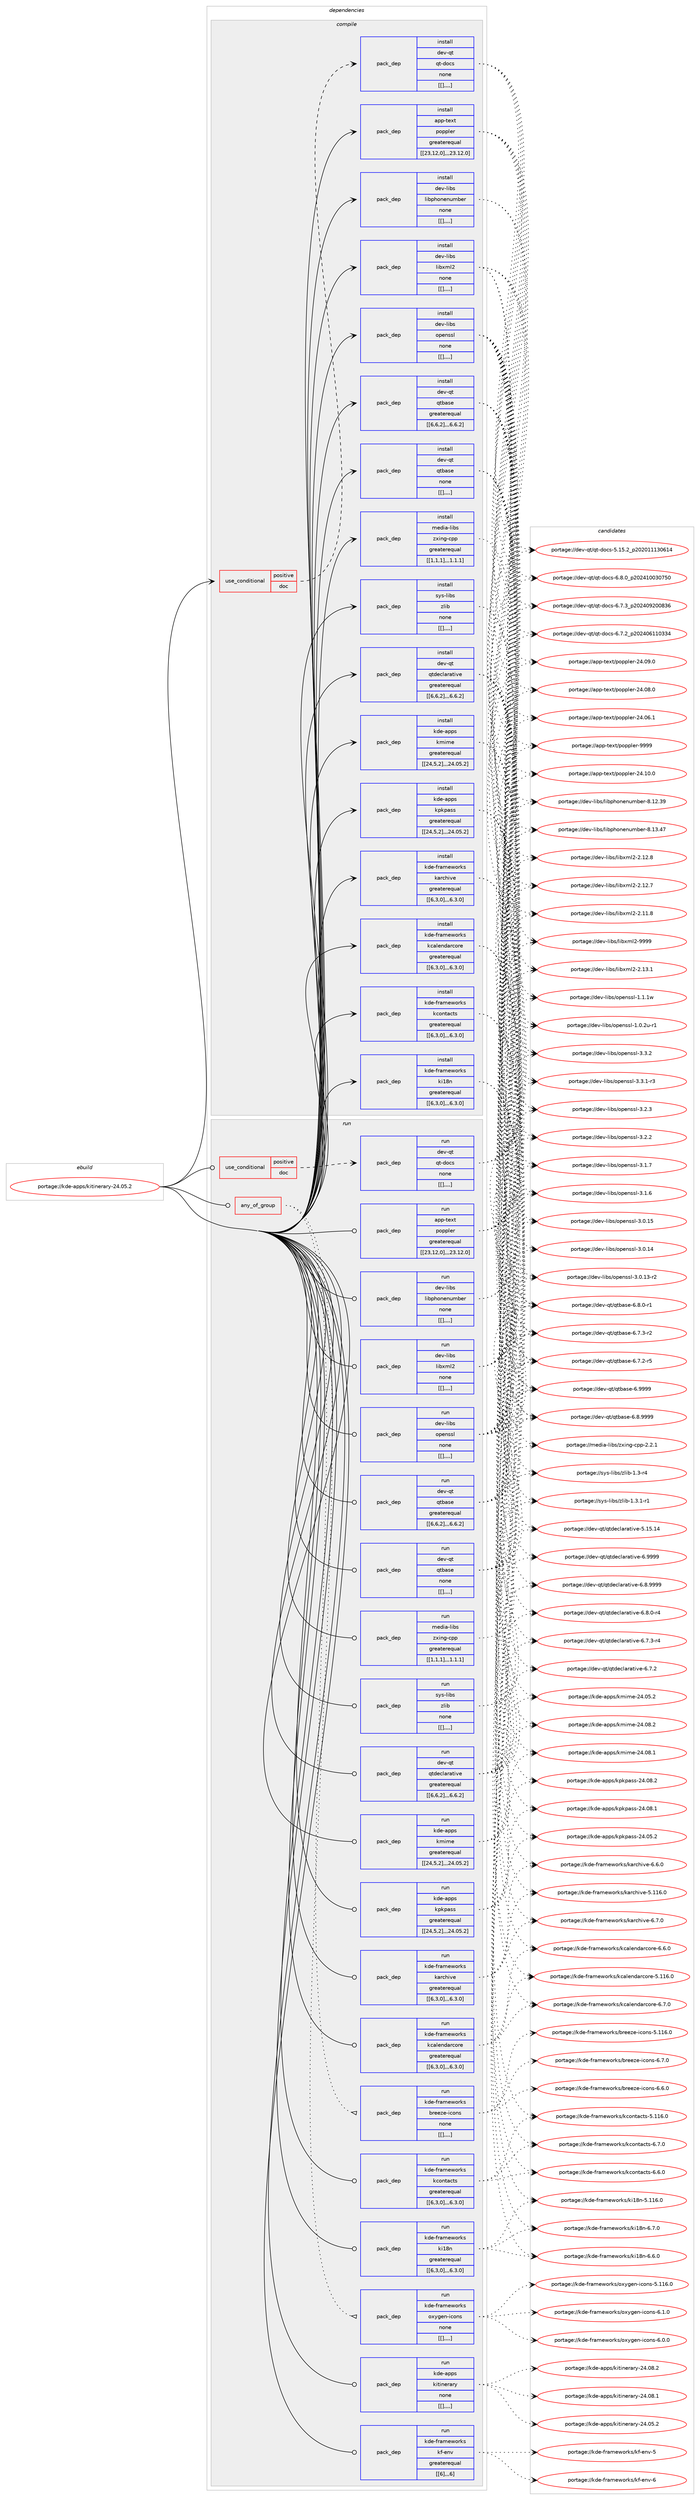 digraph prolog {

# *************
# Graph options
# *************

newrank=true;
concentrate=true;
compound=true;
graph [rankdir=LR,fontname=Helvetica,fontsize=10,ranksep=1.5];#, ranksep=2.5, nodesep=0.2];
edge  [arrowhead=vee];
node  [fontname=Helvetica,fontsize=10];

# **********
# The ebuild
# **********

subgraph cluster_leftcol {
color=gray;
label=<<i>ebuild</i>>;
id [label="portage://kde-apps/kitinerary-24.05.2", color=red, width=4, href="../kde-apps/kitinerary-24.05.2.svg"];
}

# ****************
# The dependencies
# ****************

subgraph cluster_midcol {
color=gray;
label=<<i>dependencies</i>>;
subgraph cluster_compile {
fillcolor="#eeeeee";
style=filled;
label=<<i>compile</i>>;
subgraph cond72204 {
dependency269904 [label=<<TABLE BORDER="0" CELLBORDER="1" CELLSPACING="0" CELLPADDING="4"><TR><TD ROWSPAN="3" CELLPADDING="10">use_conditional</TD></TR><TR><TD>positive</TD></TR><TR><TD>doc</TD></TR></TABLE>>, shape=none, color=red];
subgraph pack195794 {
dependency270015 [label=<<TABLE BORDER="0" CELLBORDER="1" CELLSPACING="0" CELLPADDING="4" WIDTH="220"><TR><TD ROWSPAN="6" CELLPADDING="30">pack_dep</TD></TR><TR><TD WIDTH="110">install</TD></TR><TR><TD>dev-qt</TD></TR><TR><TD>qt-docs</TD></TR><TR><TD>none</TD></TR><TR><TD>[[],,,,]</TD></TR></TABLE>>, shape=none, color=blue];
}
dependency269904:e -> dependency270015:w [weight=20,style="dashed",arrowhead="vee"];
}
id:e -> dependency269904:w [weight=20,style="solid",arrowhead="vee"];
subgraph pack195839 {
dependency270032 [label=<<TABLE BORDER="0" CELLBORDER="1" CELLSPACING="0" CELLPADDING="4" WIDTH="220"><TR><TD ROWSPAN="6" CELLPADDING="30">pack_dep</TD></TR><TR><TD WIDTH="110">install</TD></TR><TR><TD>app-text</TD></TR><TR><TD>poppler</TD></TR><TR><TD>greaterequal</TD></TR><TR><TD>[[23,12,0],,,23.12.0]</TD></TR></TABLE>>, shape=none, color=blue];
}
id:e -> dependency270032:w [weight=20,style="solid",arrowhead="vee"];
subgraph pack195856 {
dependency270036 [label=<<TABLE BORDER="0" CELLBORDER="1" CELLSPACING="0" CELLPADDING="4" WIDTH="220"><TR><TD ROWSPAN="6" CELLPADDING="30">pack_dep</TD></TR><TR><TD WIDTH="110">install</TD></TR><TR><TD>dev-libs</TD></TR><TR><TD>libphonenumber</TD></TR><TR><TD>none</TD></TR><TR><TD>[[],,,,]</TD></TR></TABLE>>, shape=none, color=blue];
}
id:e -> dependency270036:w [weight=20,style="solid",arrowhead="vee"];
subgraph pack195873 {
dependency270131 [label=<<TABLE BORDER="0" CELLBORDER="1" CELLSPACING="0" CELLPADDING="4" WIDTH="220"><TR><TD ROWSPAN="6" CELLPADDING="30">pack_dep</TD></TR><TR><TD WIDTH="110">install</TD></TR><TR><TD>dev-libs</TD></TR><TR><TD>libxml2</TD></TR><TR><TD>none</TD></TR><TR><TD>[[],,,,]</TD></TR></TABLE>>, shape=none, color=blue];
}
id:e -> dependency270131:w [weight=20,style="solid",arrowhead="vee"];
subgraph pack195941 {
dependency270211 [label=<<TABLE BORDER="0" CELLBORDER="1" CELLSPACING="0" CELLPADDING="4" WIDTH="220"><TR><TD ROWSPAN="6" CELLPADDING="30">pack_dep</TD></TR><TR><TD WIDTH="110">install</TD></TR><TR><TD>dev-libs</TD></TR><TR><TD>openssl</TD></TR><TR><TD>none</TD></TR><TR><TD>[[],,,,]</TD></TR></TABLE>>, shape=none, color=blue];
}
id:e -> dependency270211:w [weight=20,style="solid",arrowhead="vee"];
subgraph pack196017 {
dependency270251 [label=<<TABLE BORDER="0" CELLBORDER="1" CELLSPACING="0" CELLPADDING="4" WIDTH="220"><TR><TD ROWSPAN="6" CELLPADDING="30">pack_dep</TD></TR><TR><TD WIDTH="110">install</TD></TR><TR><TD>dev-qt</TD></TR><TR><TD>qtbase</TD></TR><TR><TD>greaterequal</TD></TR><TR><TD>[[6,6,2],,,6.6.2]</TD></TR></TABLE>>, shape=none, color=blue];
}
id:e -> dependency270251:w [weight=20,style="solid",arrowhead="vee"];
subgraph pack196064 {
dependency270276 [label=<<TABLE BORDER="0" CELLBORDER="1" CELLSPACING="0" CELLPADDING="4" WIDTH="220"><TR><TD ROWSPAN="6" CELLPADDING="30">pack_dep</TD></TR><TR><TD WIDTH="110">install</TD></TR><TR><TD>dev-qt</TD></TR><TR><TD>qtbase</TD></TR><TR><TD>none</TD></TR><TR><TD>[[],,,,]</TD></TR></TABLE>>, shape=none, color=blue];
}
id:e -> dependency270276:w [weight=20,style="solid",arrowhead="vee"];
subgraph pack196066 {
dependency270296 [label=<<TABLE BORDER="0" CELLBORDER="1" CELLSPACING="0" CELLPADDING="4" WIDTH="220"><TR><TD ROWSPAN="6" CELLPADDING="30">pack_dep</TD></TR><TR><TD WIDTH="110">install</TD></TR><TR><TD>dev-qt</TD></TR><TR><TD>qtdeclarative</TD></TR><TR><TD>greaterequal</TD></TR><TR><TD>[[6,6,2],,,6.6.2]</TD></TR></TABLE>>, shape=none, color=blue];
}
id:e -> dependency270296:w [weight=20,style="solid",arrowhead="vee"];
subgraph pack196089 {
dependency270320 [label=<<TABLE BORDER="0" CELLBORDER="1" CELLSPACING="0" CELLPADDING="4" WIDTH="220"><TR><TD ROWSPAN="6" CELLPADDING="30">pack_dep</TD></TR><TR><TD WIDTH="110">install</TD></TR><TR><TD>kde-apps</TD></TR><TR><TD>kmime</TD></TR><TR><TD>greaterequal</TD></TR><TR><TD>[[24,5,2],,,24.05.2]</TD></TR></TABLE>>, shape=none, color=blue];
}
id:e -> dependency270320:w [weight=20,style="solid",arrowhead="vee"];
subgraph pack196113 {
dependency270339 [label=<<TABLE BORDER="0" CELLBORDER="1" CELLSPACING="0" CELLPADDING="4" WIDTH="220"><TR><TD ROWSPAN="6" CELLPADDING="30">pack_dep</TD></TR><TR><TD WIDTH="110">install</TD></TR><TR><TD>kde-apps</TD></TR><TR><TD>kpkpass</TD></TR><TR><TD>greaterequal</TD></TR><TR><TD>[[24,5,2],,,24.05.2]</TD></TR></TABLE>>, shape=none, color=blue];
}
id:e -> dependency270339:w [weight=20,style="solid",arrowhead="vee"];
subgraph pack196117 {
dependency270351 [label=<<TABLE BORDER="0" CELLBORDER="1" CELLSPACING="0" CELLPADDING="4" WIDTH="220"><TR><TD ROWSPAN="6" CELLPADDING="30">pack_dep</TD></TR><TR><TD WIDTH="110">install</TD></TR><TR><TD>kde-frameworks</TD></TR><TR><TD>karchive</TD></TR><TR><TD>greaterequal</TD></TR><TR><TD>[[6,3,0],,,6.3.0]</TD></TR></TABLE>>, shape=none, color=blue];
}
id:e -> dependency270351:w [weight=20,style="solid",arrowhead="vee"];
subgraph pack196145 {
dependency270417 [label=<<TABLE BORDER="0" CELLBORDER="1" CELLSPACING="0" CELLPADDING="4" WIDTH="220"><TR><TD ROWSPAN="6" CELLPADDING="30">pack_dep</TD></TR><TR><TD WIDTH="110">install</TD></TR><TR><TD>kde-frameworks</TD></TR><TR><TD>kcalendarcore</TD></TR><TR><TD>greaterequal</TD></TR><TR><TD>[[6,3,0],,,6.3.0]</TD></TR></TABLE>>, shape=none, color=blue];
}
id:e -> dependency270417:w [weight=20,style="solid",arrowhead="vee"];
subgraph pack196223 {
dependency270489 [label=<<TABLE BORDER="0" CELLBORDER="1" CELLSPACING="0" CELLPADDING="4" WIDTH="220"><TR><TD ROWSPAN="6" CELLPADDING="30">pack_dep</TD></TR><TR><TD WIDTH="110">install</TD></TR><TR><TD>kde-frameworks</TD></TR><TR><TD>kcontacts</TD></TR><TR><TD>greaterequal</TD></TR><TR><TD>[[6,3,0],,,6.3.0]</TD></TR></TABLE>>, shape=none, color=blue];
}
id:e -> dependency270489:w [weight=20,style="solid",arrowhead="vee"];
subgraph pack196252 {
dependency270492 [label=<<TABLE BORDER="0" CELLBORDER="1" CELLSPACING="0" CELLPADDING="4" WIDTH="220"><TR><TD ROWSPAN="6" CELLPADDING="30">pack_dep</TD></TR><TR><TD WIDTH="110">install</TD></TR><TR><TD>kde-frameworks</TD></TR><TR><TD>ki18n</TD></TR><TR><TD>greaterequal</TD></TR><TR><TD>[[6,3,0],,,6.3.0]</TD></TR></TABLE>>, shape=none, color=blue];
}
id:e -> dependency270492:w [weight=20,style="solid",arrowhead="vee"];
subgraph pack196255 {
dependency270510 [label=<<TABLE BORDER="0" CELLBORDER="1" CELLSPACING="0" CELLPADDING="4" WIDTH="220"><TR><TD ROWSPAN="6" CELLPADDING="30">pack_dep</TD></TR><TR><TD WIDTH="110">install</TD></TR><TR><TD>media-libs</TD></TR><TR><TD>zxing-cpp</TD></TR><TR><TD>greaterequal</TD></TR><TR><TD>[[1,1,1],,,1.1.1]</TD></TR></TABLE>>, shape=none, color=blue];
}
id:e -> dependency270510:w [weight=20,style="solid",arrowhead="vee"];
subgraph pack196273 {
dependency270558 [label=<<TABLE BORDER="0" CELLBORDER="1" CELLSPACING="0" CELLPADDING="4" WIDTH="220"><TR><TD ROWSPAN="6" CELLPADDING="30">pack_dep</TD></TR><TR><TD WIDTH="110">install</TD></TR><TR><TD>sys-libs</TD></TR><TR><TD>zlib</TD></TR><TR><TD>none</TD></TR><TR><TD>[[],,,,]</TD></TR></TABLE>>, shape=none, color=blue];
}
id:e -> dependency270558:w [weight=20,style="solid",arrowhead="vee"];
}
subgraph cluster_compileandrun {
fillcolor="#eeeeee";
style=filled;
label=<<i>compile and run</i>>;
}
subgraph cluster_run {
fillcolor="#eeeeee";
style=filled;
label=<<i>run</i>>;
subgraph any1826 {
dependency270565 [label=<<TABLE BORDER="0" CELLBORDER="1" CELLSPACING="0" CELLPADDING="4"><TR><TD CELLPADDING="10">any_of_group</TD></TR></TABLE>>, shape=none, color=red];subgraph pack196319 {
dependency270595 [label=<<TABLE BORDER="0" CELLBORDER="1" CELLSPACING="0" CELLPADDING="4" WIDTH="220"><TR><TD ROWSPAN="6" CELLPADDING="30">pack_dep</TD></TR><TR><TD WIDTH="110">run</TD></TR><TR><TD>kde-frameworks</TD></TR><TR><TD>breeze-icons</TD></TR><TR><TD>none</TD></TR><TR><TD>[[],,,,]</TD></TR></TABLE>>, shape=none, color=blue];
}
dependency270565:e -> dependency270595:w [weight=20,style="dotted",arrowhead="oinv"];
subgraph pack196353 {
dependency270600 [label=<<TABLE BORDER="0" CELLBORDER="1" CELLSPACING="0" CELLPADDING="4" WIDTH="220"><TR><TD ROWSPAN="6" CELLPADDING="30">pack_dep</TD></TR><TR><TD WIDTH="110">run</TD></TR><TR><TD>kde-frameworks</TD></TR><TR><TD>oxygen-icons</TD></TR><TR><TD>none</TD></TR><TR><TD>[[],,,,]</TD></TR></TABLE>>, shape=none, color=blue];
}
dependency270565:e -> dependency270600:w [weight=20,style="dotted",arrowhead="oinv"];
}
id:e -> dependency270565:w [weight=20,style="solid",arrowhead="odot"];
subgraph cond72266 {
dependency270676 [label=<<TABLE BORDER="0" CELLBORDER="1" CELLSPACING="0" CELLPADDING="4"><TR><TD ROWSPAN="3" CELLPADDING="10">use_conditional</TD></TR><TR><TD>positive</TD></TR><TR><TD>doc</TD></TR></TABLE>>, shape=none, color=red];
subgraph pack196436 {
dependency270711 [label=<<TABLE BORDER="0" CELLBORDER="1" CELLSPACING="0" CELLPADDING="4" WIDTH="220"><TR><TD ROWSPAN="6" CELLPADDING="30">pack_dep</TD></TR><TR><TD WIDTH="110">run</TD></TR><TR><TD>dev-qt</TD></TR><TR><TD>qt-docs</TD></TR><TR><TD>none</TD></TR><TR><TD>[[],,,,]</TD></TR></TABLE>>, shape=none, color=blue];
}
dependency270676:e -> dependency270711:w [weight=20,style="dashed",arrowhead="vee"];
}
id:e -> dependency270676:w [weight=20,style="solid",arrowhead="odot"];
subgraph pack196503 {
dependency270779 [label=<<TABLE BORDER="0" CELLBORDER="1" CELLSPACING="0" CELLPADDING="4" WIDTH="220"><TR><TD ROWSPAN="6" CELLPADDING="30">pack_dep</TD></TR><TR><TD WIDTH="110">run</TD></TR><TR><TD>app-text</TD></TR><TR><TD>poppler</TD></TR><TR><TD>greaterequal</TD></TR><TR><TD>[[23,12,0],,,23.12.0]</TD></TR></TABLE>>, shape=none, color=blue];
}
id:e -> dependency270779:w [weight=20,style="solid",arrowhead="odot"];
subgraph pack196522 {
dependency270794 [label=<<TABLE BORDER="0" CELLBORDER="1" CELLSPACING="0" CELLPADDING="4" WIDTH="220"><TR><TD ROWSPAN="6" CELLPADDING="30">pack_dep</TD></TR><TR><TD WIDTH="110">run</TD></TR><TR><TD>dev-libs</TD></TR><TR><TD>libphonenumber</TD></TR><TR><TD>none</TD></TR><TR><TD>[[],,,,]</TD></TR></TABLE>>, shape=none, color=blue];
}
id:e -> dependency270794:w [weight=20,style="solid",arrowhead="odot"];
subgraph pack196535 {
dependency270798 [label=<<TABLE BORDER="0" CELLBORDER="1" CELLSPACING="0" CELLPADDING="4" WIDTH="220"><TR><TD ROWSPAN="6" CELLPADDING="30">pack_dep</TD></TR><TR><TD WIDTH="110">run</TD></TR><TR><TD>dev-libs</TD></TR><TR><TD>libxml2</TD></TR><TR><TD>none</TD></TR><TR><TD>[[],,,,]</TD></TR></TABLE>>, shape=none, color=blue];
}
id:e -> dependency270798:w [weight=20,style="solid",arrowhead="odot"];
subgraph pack196565 {
dependency270822 [label=<<TABLE BORDER="0" CELLBORDER="1" CELLSPACING="0" CELLPADDING="4" WIDTH="220"><TR><TD ROWSPAN="6" CELLPADDING="30">pack_dep</TD></TR><TR><TD WIDTH="110">run</TD></TR><TR><TD>dev-libs</TD></TR><TR><TD>openssl</TD></TR><TR><TD>none</TD></TR><TR><TD>[[],,,,]</TD></TR></TABLE>>, shape=none, color=blue];
}
id:e -> dependency270822:w [weight=20,style="solid",arrowhead="odot"];
subgraph pack196568 {
dependency270859 [label=<<TABLE BORDER="0" CELLBORDER="1" CELLSPACING="0" CELLPADDING="4" WIDTH="220"><TR><TD ROWSPAN="6" CELLPADDING="30">pack_dep</TD></TR><TR><TD WIDTH="110">run</TD></TR><TR><TD>dev-qt</TD></TR><TR><TD>qtbase</TD></TR><TR><TD>greaterequal</TD></TR><TR><TD>[[6,6,2],,,6.6.2]</TD></TR></TABLE>>, shape=none, color=blue];
}
id:e -> dependency270859:w [weight=20,style="solid",arrowhead="odot"];
subgraph pack196593 {
dependency270861 [label=<<TABLE BORDER="0" CELLBORDER="1" CELLSPACING="0" CELLPADDING="4" WIDTH="220"><TR><TD ROWSPAN="6" CELLPADDING="30">pack_dep</TD></TR><TR><TD WIDTH="110">run</TD></TR><TR><TD>dev-qt</TD></TR><TR><TD>qtbase</TD></TR><TR><TD>none</TD></TR><TR><TD>[[],,,,]</TD></TR></TABLE>>, shape=none, color=blue];
}
id:e -> dependency270861:w [weight=20,style="solid",arrowhead="odot"];
subgraph pack196597 {
dependency270867 [label=<<TABLE BORDER="0" CELLBORDER="1" CELLSPACING="0" CELLPADDING="4" WIDTH="220"><TR><TD ROWSPAN="6" CELLPADDING="30">pack_dep</TD></TR><TR><TD WIDTH="110">run</TD></TR><TR><TD>dev-qt</TD></TR><TR><TD>qtdeclarative</TD></TR><TR><TD>greaterequal</TD></TR><TR><TD>[[6,6,2],,,6.6.2]</TD></TR></TABLE>>, shape=none, color=blue];
}
id:e -> dependency270867:w [weight=20,style="solid",arrowhead="odot"];
subgraph pack196618 {
dependency270883 [label=<<TABLE BORDER="0" CELLBORDER="1" CELLSPACING="0" CELLPADDING="4" WIDTH="220"><TR><TD ROWSPAN="6" CELLPADDING="30">pack_dep</TD></TR><TR><TD WIDTH="110">run</TD></TR><TR><TD>kde-apps</TD></TR><TR><TD>kmime</TD></TR><TR><TD>greaterequal</TD></TR><TR><TD>[[24,5,2],,,24.05.2]</TD></TR></TABLE>>, shape=none, color=blue];
}
id:e -> dependency270883:w [weight=20,style="solid",arrowhead="odot"];
subgraph pack196621 {
dependency270889 [label=<<TABLE BORDER="0" CELLBORDER="1" CELLSPACING="0" CELLPADDING="4" WIDTH="220"><TR><TD ROWSPAN="6" CELLPADDING="30">pack_dep</TD></TR><TR><TD WIDTH="110">run</TD></TR><TR><TD>kde-apps</TD></TR><TR><TD>kpkpass</TD></TR><TR><TD>greaterequal</TD></TR><TR><TD>[[24,5,2],,,24.05.2]</TD></TR></TABLE>>, shape=none, color=blue];
}
id:e -> dependency270889:w [weight=20,style="solid",arrowhead="odot"];
subgraph pack196625 {
dependency270927 [label=<<TABLE BORDER="0" CELLBORDER="1" CELLSPACING="0" CELLPADDING="4" WIDTH="220"><TR><TD ROWSPAN="6" CELLPADDING="30">pack_dep</TD></TR><TR><TD WIDTH="110">run</TD></TR><TR><TD>kde-frameworks</TD></TR><TR><TD>karchive</TD></TR><TR><TD>greaterequal</TD></TR><TR><TD>[[6,3,0],,,6.3.0]</TD></TR></TABLE>>, shape=none, color=blue];
}
id:e -> dependency270927:w [weight=20,style="solid",arrowhead="odot"];
subgraph pack196697 {
dependency270974 [label=<<TABLE BORDER="0" CELLBORDER="1" CELLSPACING="0" CELLPADDING="4" WIDTH="220"><TR><TD ROWSPAN="6" CELLPADDING="30">pack_dep</TD></TR><TR><TD WIDTH="110">run</TD></TR><TR><TD>kde-frameworks</TD></TR><TR><TD>kcalendarcore</TD></TR><TR><TD>greaterequal</TD></TR><TR><TD>[[6,3,0],,,6.3.0]</TD></TR></TABLE>>, shape=none, color=blue];
}
id:e -> dependency270974:w [weight=20,style="solid",arrowhead="odot"];
subgraph pack196703 {
dependency271004 [label=<<TABLE BORDER="0" CELLBORDER="1" CELLSPACING="0" CELLPADDING="4" WIDTH="220"><TR><TD ROWSPAN="6" CELLPADDING="30">pack_dep</TD></TR><TR><TD WIDTH="110">run</TD></TR><TR><TD>kde-frameworks</TD></TR><TR><TD>kcontacts</TD></TR><TR><TD>greaterequal</TD></TR><TR><TD>[[6,3,0],,,6.3.0]</TD></TR></TABLE>>, shape=none, color=blue];
}
id:e -> dependency271004:w [weight=20,style="solid",arrowhead="odot"];
subgraph pack196726 {
dependency271021 [label=<<TABLE BORDER="0" CELLBORDER="1" CELLSPACING="0" CELLPADDING="4" WIDTH="220"><TR><TD ROWSPAN="6" CELLPADDING="30">pack_dep</TD></TR><TR><TD WIDTH="110">run</TD></TR><TR><TD>kde-frameworks</TD></TR><TR><TD>kf-env</TD></TR><TR><TD>greaterequal</TD></TR><TR><TD>[[6],,,6]</TD></TR></TABLE>>, shape=none, color=blue];
}
id:e -> dependency271021:w [weight=20,style="solid",arrowhead="odot"];
subgraph pack196744 {
dependency271063 [label=<<TABLE BORDER="0" CELLBORDER="1" CELLSPACING="0" CELLPADDING="4" WIDTH="220"><TR><TD ROWSPAN="6" CELLPADDING="30">pack_dep</TD></TR><TR><TD WIDTH="110">run</TD></TR><TR><TD>kde-frameworks</TD></TR><TR><TD>ki18n</TD></TR><TR><TD>greaterequal</TD></TR><TR><TD>[[6,3,0],,,6.3.0]</TD></TR></TABLE>>, shape=none, color=blue];
}
id:e -> dependency271063:w [weight=20,style="solid",arrowhead="odot"];
subgraph pack196814 {
dependency271109 [label=<<TABLE BORDER="0" CELLBORDER="1" CELLSPACING="0" CELLPADDING="4" WIDTH="220"><TR><TD ROWSPAN="6" CELLPADDING="30">pack_dep</TD></TR><TR><TD WIDTH="110">run</TD></TR><TR><TD>media-libs</TD></TR><TR><TD>zxing-cpp</TD></TR><TR><TD>greaterequal</TD></TR><TR><TD>[[1,1,1],,,1.1.1]</TD></TR></TABLE>>, shape=none, color=blue];
}
id:e -> dependency271109:w [weight=20,style="solid",arrowhead="odot"];
subgraph pack196834 {
dependency271136 [label=<<TABLE BORDER="0" CELLBORDER="1" CELLSPACING="0" CELLPADDING="4" WIDTH="220"><TR><TD ROWSPAN="6" CELLPADDING="30">pack_dep</TD></TR><TR><TD WIDTH="110">run</TD></TR><TR><TD>sys-libs</TD></TR><TR><TD>zlib</TD></TR><TR><TD>none</TD></TR><TR><TD>[[],,,,]</TD></TR></TABLE>>, shape=none, color=blue];
}
id:e -> dependency271136:w [weight=20,style="solid",arrowhead="odot"];
subgraph pack196846 {
dependency271147 [label=<<TABLE BORDER="0" CELLBORDER="1" CELLSPACING="0" CELLPADDING="4" WIDTH="220"><TR><TD ROWSPAN="6" CELLPADDING="30">pack_dep</TD></TR><TR><TD WIDTH="110">run</TD></TR><TR><TD>kde-apps</TD></TR><TR><TD>kitinerary</TD></TR><TR><TD>none</TD></TR><TR><TD>[[],,,,]</TD></TR></TABLE>>, shape=none, color=blue];
}
id:e -> dependency271147:w [weight=20,style="solid",arrowhead="odot"];
}
}

# **************
# The candidates
# **************

subgraph cluster_choices {
rank=same;
color=gray;
label=<<i>candidates</i>>;

subgraph choice195667 {
color=black;
nodesep=1;
choice1001011184511311647113116451001119911545544656464895112504850524948485148555348 [label="portage://dev-qt/qt-docs-6.8.0_p202410030750", color=red, width=4,href="../dev-qt/qt-docs-6.8.0_p202410030750.svg"];
choice1001011184511311647113116451001119911545544655465195112504850524857504848565154 [label="portage://dev-qt/qt-docs-6.7.3_p202409200836", color=red, width=4,href="../dev-qt/qt-docs-6.7.3_p202409200836.svg"];
choice1001011184511311647113116451001119911545544655465095112504850524854494948515152 [label="portage://dev-qt/qt-docs-6.7.2_p202406110334", color=red, width=4,href="../dev-qt/qt-docs-6.7.2_p202406110334.svg"];
choice100101118451131164711311645100111991154553464953465095112504850484949495148544952 [label="portage://dev-qt/qt-docs-5.15.2_p202011130614", color=red, width=4,href="../dev-qt/qt-docs-5.15.2_p202011130614.svg"];
dependency270015:e -> choice1001011184511311647113116451001119911545544656464895112504850524948485148555348:w [style=dotted,weight="100"];
dependency270015:e -> choice1001011184511311647113116451001119911545544655465195112504850524857504848565154:w [style=dotted,weight="100"];
dependency270015:e -> choice1001011184511311647113116451001119911545544655465095112504850524854494948515152:w [style=dotted,weight="100"];
dependency270015:e -> choice100101118451131164711311645100111991154553464953465095112504850484949495148544952:w [style=dotted,weight="100"];
}
subgraph choice195685 {
color=black;
nodesep=1;
choice9711211245116101120116471121111121121081011144557575757 [label="portage://app-text/poppler-9999", color=red, width=4,href="../app-text/poppler-9999.svg"];
choice9711211245116101120116471121111121121081011144550524649484648 [label="portage://app-text/poppler-24.10.0", color=red, width=4,href="../app-text/poppler-24.10.0.svg"];
choice9711211245116101120116471121111121121081011144550524648574648 [label="portage://app-text/poppler-24.09.0", color=red, width=4,href="../app-text/poppler-24.09.0.svg"];
choice9711211245116101120116471121111121121081011144550524648564648 [label="portage://app-text/poppler-24.08.0", color=red, width=4,href="../app-text/poppler-24.08.0.svg"];
choice9711211245116101120116471121111121121081011144550524648544649 [label="portage://app-text/poppler-24.06.1", color=red, width=4,href="../app-text/poppler-24.06.1.svg"];
dependency270032:e -> choice9711211245116101120116471121111121121081011144557575757:w [style=dotted,weight="100"];
dependency270032:e -> choice9711211245116101120116471121111121121081011144550524649484648:w [style=dotted,weight="100"];
dependency270032:e -> choice9711211245116101120116471121111121121081011144550524648574648:w [style=dotted,weight="100"];
dependency270032:e -> choice9711211245116101120116471121111121121081011144550524648564648:w [style=dotted,weight="100"];
dependency270032:e -> choice9711211245116101120116471121111121121081011144550524648544649:w [style=dotted,weight="100"];
}
subgraph choice195689 {
color=black;
nodesep=1;
choice10010111845108105981154710810598112104111110101110117109981011144556464951465255 [label="portage://dev-libs/libphonenumber-8.13.47", color=red, width=4,href="../dev-libs/libphonenumber-8.13.47.svg"];
choice10010111845108105981154710810598112104111110101110117109981011144556464950465157 [label="portage://dev-libs/libphonenumber-8.12.39", color=red, width=4,href="../dev-libs/libphonenumber-8.12.39.svg"];
dependency270036:e -> choice10010111845108105981154710810598112104111110101110117109981011144556464951465255:w [style=dotted,weight="100"];
dependency270036:e -> choice10010111845108105981154710810598112104111110101110117109981011144556464950465157:w [style=dotted,weight="100"];
}
subgraph choice195725 {
color=black;
nodesep=1;
choice10010111845108105981154710810598120109108504557575757 [label="portage://dev-libs/libxml2-9999", color=red, width=4,href="../dev-libs/libxml2-9999.svg"];
choice100101118451081059811547108105981201091085045504649514649 [label="portage://dev-libs/libxml2-2.13.1", color=red, width=4,href="../dev-libs/libxml2-2.13.1.svg"];
choice100101118451081059811547108105981201091085045504649504656 [label="portage://dev-libs/libxml2-2.12.8", color=red, width=4,href="../dev-libs/libxml2-2.12.8.svg"];
choice100101118451081059811547108105981201091085045504649504655 [label="portage://dev-libs/libxml2-2.12.7", color=red, width=4,href="../dev-libs/libxml2-2.12.7.svg"];
choice100101118451081059811547108105981201091085045504649494656 [label="portage://dev-libs/libxml2-2.11.8", color=red, width=4,href="../dev-libs/libxml2-2.11.8.svg"];
dependency270131:e -> choice10010111845108105981154710810598120109108504557575757:w [style=dotted,weight="100"];
dependency270131:e -> choice100101118451081059811547108105981201091085045504649514649:w [style=dotted,weight="100"];
dependency270131:e -> choice100101118451081059811547108105981201091085045504649504656:w [style=dotted,weight="100"];
dependency270131:e -> choice100101118451081059811547108105981201091085045504649504655:w [style=dotted,weight="100"];
dependency270131:e -> choice100101118451081059811547108105981201091085045504649494656:w [style=dotted,weight="100"];
}
subgraph choice195743 {
color=black;
nodesep=1;
choice100101118451081059811547111112101110115115108455146514650 [label="portage://dev-libs/openssl-3.3.2", color=red, width=4,href="../dev-libs/openssl-3.3.2.svg"];
choice1001011184510810598115471111121011101151151084551465146494511451 [label="portage://dev-libs/openssl-3.3.1-r3", color=red, width=4,href="../dev-libs/openssl-3.3.1-r3.svg"];
choice100101118451081059811547111112101110115115108455146504651 [label="portage://dev-libs/openssl-3.2.3", color=red, width=4,href="../dev-libs/openssl-3.2.3.svg"];
choice100101118451081059811547111112101110115115108455146504650 [label="portage://dev-libs/openssl-3.2.2", color=red, width=4,href="../dev-libs/openssl-3.2.2.svg"];
choice100101118451081059811547111112101110115115108455146494655 [label="portage://dev-libs/openssl-3.1.7", color=red, width=4,href="../dev-libs/openssl-3.1.7.svg"];
choice100101118451081059811547111112101110115115108455146494654 [label="portage://dev-libs/openssl-3.1.6", color=red, width=4,href="../dev-libs/openssl-3.1.6.svg"];
choice10010111845108105981154711111210111011511510845514648464953 [label="portage://dev-libs/openssl-3.0.15", color=red, width=4,href="../dev-libs/openssl-3.0.15.svg"];
choice10010111845108105981154711111210111011511510845514648464952 [label="portage://dev-libs/openssl-3.0.14", color=red, width=4,href="../dev-libs/openssl-3.0.14.svg"];
choice100101118451081059811547111112101110115115108455146484649514511450 [label="portage://dev-libs/openssl-3.0.13-r2", color=red, width=4,href="../dev-libs/openssl-3.0.13-r2.svg"];
choice100101118451081059811547111112101110115115108454946494649119 [label="portage://dev-libs/openssl-1.1.1w", color=red, width=4,href="../dev-libs/openssl-1.1.1w.svg"];
choice1001011184510810598115471111121011101151151084549464846501174511449 [label="portage://dev-libs/openssl-1.0.2u-r1", color=red, width=4,href="../dev-libs/openssl-1.0.2u-r1.svg"];
dependency270211:e -> choice100101118451081059811547111112101110115115108455146514650:w [style=dotted,weight="100"];
dependency270211:e -> choice1001011184510810598115471111121011101151151084551465146494511451:w [style=dotted,weight="100"];
dependency270211:e -> choice100101118451081059811547111112101110115115108455146504651:w [style=dotted,weight="100"];
dependency270211:e -> choice100101118451081059811547111112101110115115108455146504650:w [style=dotted,weight="100"];
dependency270211:e -> choice100101118451081059811547111112101110115115108455146494655:w [style=dotted,weight="100"];
dependency270211:e -> choice100101118451081059811547111112101110115115108455146494654:w [style=dotted,weight="100"];
dependency270211:e -> choice10010111845108105981154711111210111011511510845514648464953:w [style=dotted,weight="100"];
dependency270211:e -> choice10010111845108105981154711111210111011511510845514648464952:w [style=dotted,weight="100"];
dependency270211:e -> choice100101118451081059811547111112101110115115108455146484649514511450:w [style=dotted,weight="100"];
dependency270211:e -> choice100101118451081059811547111112101110115115108454946494649119:w [style=dotted,weight="100"];
dependency270211:e -> choice1001011184510810598115471111121011101151151084549464846501174511449:w [style=dotted,weight="100"];
}
subgraph choice195759 {
color=black;
nodesep=1;
choice1001011184511311647113116989711510145544657575757 [label="portage://dev-qt/qtbase-6.9999", color=red, width=4,href="../dev-qt/qtbase-6.9999.svg"];
choice10010111845113116471131169897115101455446564657575757 [label="portage://dev-qt/qtbase-6.8.9999", color=red, width=4,href="../dev-qt/qtbase-6.8.9999.svg"];
choice100101118451131164711311698971151014554465646484511449 [label="portage://dev-qt/qtbase-6.8.0-r1", color=red, width=4,href="../dev-qt/qtbase-6.8.0-r1.svg"];
choice100101118451131164711311698971151014554465546514511450 [label="portage://dev-qt/qtbase-6.7.3-r2", color=red, width=4,href="../dev-qt/qtbase-6.7.3-r2.svg"];
choice100101118451131164711311698971151014554465546504511453 [label="portage://dev-qt/qtbase-6.7.2-r5", color=red, width=4,href="../dev-qt/qtbase-6.7.2-r5.svg"];
dependency270251:e -> choice1001011184511311647113116989711510145544657575757:w [style=dotted,weight="100"];
dependency270251:e -> choice10010111845113116471131169897115101455446564657575757:w [style=dotted,weight="100"];
dependency270251:e -> choice100101118451131164711311698971151014554465646484511449:w [style=dotted,weight="100"];
dependency270251:e -> choice100101118451131164711311698971151014554465546514511450:w [style=dotted,weight="100"];
dependency270251:e -> choice100101118451131164711311698971151014554465546504511453:w [style=dotted,weight="100"];
}
subgraph choice195767 {
color=black;
nodesep=1;
choice1001011184511311647113116989711510145544657575757 [label="portage://dev-qt/qtbase-6.9999", color=red, width=4,href="../dev-qt/qtbase-6.9999.svg"];
choice10010111845113116471131169897115101455446564657575757 [label="portage://dev-qt/qtbase-6.8.9999", color=red, width=4,href="../dev-qt/qtbase-6.8.9999.svg"];
choice100101118451131164711311698971151014554465646484511449 [label="portage://dev-qt/qtbase-6.8.0-r1", color=red, width=4,href="../dev-qt/qtbase-6.8.0-r1.svg"];
choice100101118451131164711311698971151014554465546514511450 [label="portage://dev-qt/qtbase-6.7.3-r2", color=red, width=4,href="../dev-qt/qtbase-6.7.3-r2.svg"];
choice100101118451131164711311698971151014554465546504511453 [label="portage://dev-qt/qtbase-6.7.2-r5", color=red, width=4,href="../dev-qt/qtbase-6.7.2-r5.svg"];
dependency270276:e -> choice1001011184511311647113116989711510145544657575757:w [style=dotted,weight="100"];
dependency270276:e -> choice10010111845113116471131169897115101455446564657575757:w [style=dotted,weight="100"];
dependency270276:e -> choice100101118451131164711311698971151014554465646484511449:w [style=dotted,weight="100"];
dependency270276:e -> choice100101118451131164711311698971151014554465546514511450:w [style=dotted,weight="100"];
dependency270276:e -> choice100101118451131164711311698971151014554465546504511453:w [style=dotted,weight="100"];
}
subgraph choice195777 {
color=black;
nodesep=1;
choice100101118451131164711311610010199108971149711610511810145544657575757 [label="portage://dev-qt/qtdeclarative-6.9999", color=red, width=4,href="../dev-qt/qtdeclarative-6.9999.svg"];
choice1001011184511311647113116100101991089711497116105118101455446564657575757 [label="portage://dev-qt/qtdeclarative-6.8.9999", color=red, width=4,href="../dev-qt/qtdeclarative-6.8.9999.svg"];
choice10010111845113116471131161001019910897114971161051181014554465646484511452 [label="portage://dev-qt/qtdeclarative-6.8.0-r4", color=red, width=4,href="../dev-qt/qtdeclarative-6.8.0-r4.svg"];
choice10010111845113116471131161001019910897114971161051181014554465546514511452 [label="portage://dev-qt/qtdeclarative-6.7.3-r4", color=red, width=4,href="../dev-qt/qtdeclarative-6.7.3-r4.svg"];
choice1001011184511311647113116100101991089711497116105118101455446554650 [label="portage://dev-qt/qtdeclarative-6.7.2", color=red, width=4,href="../dev-qt/qtdeclarative-6.7.2.svg"];
choice10010111845113116471131161001019910897114971161051181014553464953464952 [label="portage://dev-qt/qtdeclarative-5.15.14", color=red, width=4,href="../dev-qt/qtdeclarative-5.15.14.svg"];
dependency270296:e -> choice100101118451131164711311610010199108971149711610511810145544657575757:w [style=dotted,weight="100"];
dependency270296:e -> choice1001011184511311647113116100101991089711497116105118101455446564657575757:w [style=dotted,weight="100"];
dependency270296:e -> choice10010111845113116471131161001019910897114971161051181014554465646484511452:w [style=dotted,weight="100"];
dependency270296:e -> choice10010111845113116471131161001019910897114971161051181014554465546514511452:w [style=dotted,weight="100"];
dependency270296:e -> choice1001011184511311647113116100101991089711497116105118101455446554650:w [style=dotted,weight="100"];
dependency270296:e -> choice10010111845113116471131161001019910897114971161051181014553464953464952:w [style=dotted,weight="100"];
}
subgraph choice195783 {
color=black;
nodesep=1;
choice1071001014597112112115471071091051091014550524648564650 [label="portage://kde-apps/kmime-24.08.2", color=red, width=4,href="../kde-apps/kmime-24.08.2.svg"];
choice1071001014597112112115471071091051091014550524648564649 [label="portage://kde-apps/kmime-24.08.1", color=red, width=4,href="../kde-apps/kmime-24.08.1.svg"];
choice1071001014597112112115471071091051091014550524648534650 [label="portage://kde-apps/kmime-24.05.2", color=red, width=4,href="../kde-apps/kmime-24.05.2.svg"];
dependency270320:e -> choice1071001014597112112115471071091051091014550524648564650:w [style=dotted,weight="100"];
dependency270320:e -> choice1071001014597112112115471071091051091014550524648564649:w [style=dotted,weight="100"];
dependency270320:e -> choice1071001014597112112115471071091051091014550524648534650:w [style=dotted,weight="100"];
}
subgraph choice195787 {
color=black;
nodesep=1;
choice107100101459711211211547107112107112971151154550524648564650 [label="portage://kde-apps/kpkpass-24.08.2", color=red, width=4,href="../kde-apps/kpkpass-24.08.2.svg"];
choice107100101459711211211547107112107112971151154550524648564649 [label="portage://kde-apps/kpkpass-24.08.1", color=red, width=4,href="../kde-apps/kpkpass-24.08.1.svg"];
choice107100101459711211211547107112107112971151154550524648534650 [label="portage://kde-apps/kpkpass-24.05.2", color=red, width=4,href="../kde-apps/kpkpass-24.05.2.svg"];
dependency270339:e -> choice107100101459711211211547107112107112971151154550524648564650:w [style=dotted,weight="100"];
dependency270339:e -> choice107100101459711211211547107112107112971151154550524648564649:w [style=dotted,weight="100"];
dependency270339:e -> choice107100101459711211211547107112107112971151154550524648534650:w [style=dotted,weight="100"];
}
subgraph choice195791 {
color=black;
nodesep=1;
choice1071001014510211497109101119111114107115471079711499104105118101455446554648 [label="portage://kde-frameworks/karchive-6.7.0", color=red, width=4,href="../kde-frameworks/karchive-6.7.0.svg"];
choice1071001014510211497109101119111114107115471079711499104105118101455446544648 [label="portage://kde-frameworks/karchive-6.6.0", color=red, width=4,href="../kde-frameworks/karchive-6.6.0.svg"];
choice10710010145102114971091011191111141071154710797114991041051181014553464949544648 [label="portage://kde-frameworks/karchive-5.116.0", color=red, width=4,href="../kde-frameworks/karchive-5.116.0.svg"];
dependency270351:e -> choice1071001014510211497109101119111114107115471079711499104105118101455446554648:w [style=dotted,weight="100"];
dependency270351:e -> choice1071001014510211497109101119111114107115471079711499104105118101455446544648:w [style=dotted,weight="100"];
dependency270351:e -> choice10710010145102114971091011191111141071154710797114991041051181014553464949544648:w [style=dotted,weight="100"];
}
subgraph choice195798 {
color=black;
nodesep=1;
choice10710010145102114971091011191111141071154710799971081011101009711499111114101455446554648 [label="portage://kde-frameworks/kcalendarcore-6.7.0", color=red, width=4,href="../kde-frameworks/kcalendarcore-6.7.0.svg"];
choice10710010145102114971091011191111141071154710799971081011101009711499111114101455446544648 [label="portage://kde-frameworks/kcalendarcore-6.6.0", color=red, width=4,href="../kde-frameworks/kcalendarcore-6.6.0.svg"];
choice107100101451021149710910111911111410711547107999710810111010097114991111141014553464949544648 [label="portage://kde-frameworks/kcalendarcore-5.116.0", color=red, width=4,href="../kde-frameworks/kcalendarcore-5.116.0.svg"];
dependency270417:e -> choice10710010145102114971091011191111141071154710799971081011101009711499111114101455446554648:w [style=dotted,weight="100"];
dependency270417:e -> choice10710010145102114971091011191111141071154710799971081011101009711499111114101455446544648:w [style=dotted,weight="100"];
dependency270417:e -> choice107100101451021149710910111911111410711547107999710810111010097114991111141014553464949544648:w [style=dotted,weight="100"];
}
subgraph choice195801 {
color=black;
nodesep=1;
choice107100101451021149710910111911111410711547107991111101169799116115455446554648 [label="portage://kde-frameworks/kcontacts-6.7.0", color=red, width=4,href="../kde-frameworks/kcontacts-6.7.0.svg"];
choice107100101451021149710910111911111410711547107991111101169799116115455446544648 [label="portage://kde-frameworks/kcontacts-6.6.0", color=red, width=4,href="../kde-frameworks/kcontacts-6.6.0.svg"];
choice1071001014510211497109101119111114107115471079911111011697991161154553464949544648 [label="portage://kde-frameworks/kcontacts-5.116.0", color=red, width=4,href="../kde-frameworks/kcontacts-5.116.0.svg"];
dependency270489:e -> choice107100101451021149710910111911111410711547107991111101169799116115455446554648:w [style=dotted,weight="100"];
dependency270489:e -> choice107100101451021149710910111911111410711547107991111101169799116115455446544648:w [style=dotted,weight="100"];
dependency270489:e -> choice1071001014510211497109101119111114107115471079911111011697991161154553464949544648:w [style=dotted,weight="100"];
}
subgraph choice195805 {
color=black;
nodesep=1;
choice1071001014510211497109101119111114107115471071054956110455446554648 [label="portage://kde-frameworks/ki18n-6.7.0", color=red, width=4,href="../kde-frameworks/ki18n-6.7.0.svg"];
choice1071001014510211497109101119111114107115471071054956110455446544648 [label="portage://kde-frameworks/ki18n-6.6.0", color=red, width=4,href="../kde-frameworks/ki18n-6.6.0.svg"];
choice10710010145102114971091011191111141071154710710549561104553464949544648 [label="portage://kde-frameworks/ki18n-5.116.0", color=red, width=4,href="../kde-frameworks/ki18n-5.116.0.svg"];
dependency270492:e -> choice1071001014510211497109101119111114107115471071054956110455446554648:w [style=dotted,weight="100"];
dependency270492:e -> choice1071001014510211497109101119111114107115471071054956110455446544648:w [style=dotted,weight="100"];
dependency270492:e -> choice10710010145102114971091011191111141071154710710549561104553464949544648:w [style=dotted,weight="100"];
}
subgraph choice195810 {
color=black;
nodesep=1;
choice109101100105974510810598115471221201051101034599112112455046504649 [label="portage://media-libs/zxing-cpp-2.2.1", color=red, width=4,href="../media-libs/zxing-cpp-2.2.1.svg"];
dependency270510:e -> choice109101100105974510810598115471221201051101034599112112455046504649:w [style=dotted,weight="100"];
}
subgraph choice195824 {
color=black;
nodesep=1;
choice115121115451081059811547122108105984549465146494511449 [label="portage://sys-libs/zlib-1.3.1-r1", color=red, width=4,href="../sys-libs/zlib-1.3.1-r1.svg"];
choice11512111545108105981154712210810598454946514511452 [label="portage://sys-libs/zlib-1.3-r4", color=red, width=4,href="../sys-libs/zlib-1.3-r4.svg"];
dependency270558:e -> choice115121115451081059811547122108105984549465146494511449:w [style=dotted,weight="100"];
dependency270558:e -> choice11512111545108105981154712210810598454946514511452:w [style=dotted,weight="100"];
}
subgraph choice195829 {
color=black;
nodesep=1;
choice107100101451021149710910111911111410711547981141011011221014510599111110115455446554648 [label="portage://kde-frameworks/breeze-icons-6.7.0", color=red, width=4,href="../kde-frameworks/breeze-icons-6.7.0.svg"];
choice107100101451021149710910111911111410711547981141011011221014510599111110115455446544648 [label="portage://kde-frameworks/breeze-icons-6.6.0", color=red, width=4,href="../kde-frameworks/breeze-icons-6.6.0.svg"];
choice1071001014510211497109101119111114107115479811410110112210145105991111101154553464949544648 [label="portage://kde-frameworks/breeze-icons-5.116.0", color=red, width=4,href="../kde-frameworks/breeze-icons-5.116.0.svg"];
dependency270595:e -> choice107100101451021149710910111911111410711547981141011011221014510599111110115455446554648:w [style=dotted,weight="100"];
dependency270595:e -> choice107100101451021149710910111911111410711547981141011011221014510599111110115455446544648:w [style=dotted,weight="100"];
dependency270595:e -> choice1071001014510211497109101119111114107115479811410110112210145105991111101154553464949544648:w [style=dotted,weight="100"];
}
subgraph choice195836 {
color=black;
nodesep=1;
choice1071001014510211497109101119111114107115471111201211031011104510599111110115455446494648 [label="portage://kde-frameworks/oxygen-icons-6.1.0", color=red, width=4,href="../kde-frameworks/oxygen-icons-6.1.0.svg"];
choice1071001014510211497109101119111114107115471111201211031011104510599111110115455446484648 [label="portage://kde-frameworks/oxygen-icons-6.0.0", color=red, width=4,href="../kde-frameworks/oxygen-icons-6.0.0.svg"];
choice10710010145102114971091011191111141071154711112012110310111045105991111101154553464949544648 [label="portage://kde-frameworks/oxygen-icons-5.116.0", color=red, width=4,href="../kde-frameworks/oxygen-icons-5.116.0.svg"];
dependency270600:e -> choice1071001014510211497109101119111114107115471111201211031011104510599111110115455446494648:w [style=dotted,weight="100"];
dependency270600:e -> choice1071001014510211497109101119111114107115471111201211031011104510599111110115455446484648:w [style=dotted,weight="100"];
dependency270600:e -> choice10710010145102114971091011191111141071154711112012110310111045105991111101154553464949544648:w [style=dotted,weight="100"];
}
subgraph choice195857 {
color=black;
nodesep=1;
choice1001011184511311647113116451001119911545544656464895112504850524948485148555348 [label="portage://dev-qt/qt-docs-6.8.0_p202410030750", color=red, width=4,href="../dev-qt/qt-docs-6.8.0_p202410030750.svg"];
choice1001011184511311647113116451001119911545544655465195112504850524857504848565154 [label="portage://dev-qt/qt-docs-6.7.3_p202409200836", color=red, width=4,href="../dev-qt/qt-docs-6.7.3_p202409200836.svg"];
choice1001011184511311647113116451001119911545544655465095112504850524854494948515152 [label="portage://dev-qt/qt-docs-6.7.2_p202406110334", color=red, width=4,href="../dev-qt/qt-docs-6.7.2_p202406110334.svg"];
choice100101118451131164711311645100111991154553464953465095112504850484949495148544952 [label="portage://dev-qt/qt-docs-5.15.2_p202011130614", color=red, width=4,href="../dev-qt/qt-docs-5.15.2_p202011130614.svg"];
dependency270711:e -> choice1001011184511311647113116451001119911545544656464895112504850524948485148555348:w [style=dotted,weight="100"];
dependency270711:e -> choice1001011184511311647113116451001119911545544655465195112504850524857504848565154:w [style=dotted,weight="100"];
dependency270711:e -> choice1001011184511311647113116451001119911545544655465095112504850524854494948515152:w [style=dotted,weight="100"];
dependency270711:e -> choice100101118451131164711311645100111991154553464953465095112504850484949495148544952:w [style=dotted,weight="100"];
}
subgraph choice195861 {
color=black;
nodesep=1;
choice9711211245116101120116471121111121121081011144557575757 [label="portage://app-text/poppler-9999", color=red, width=4,href="../app-text/poppler-9999.svg"];
choice9711211245116101120116471121111121121081011144550524649484648 [label="portage://app-text/poppler-24.10.0", color=red, width=4,href="../app-text/poppler-24.10.0.svg"];
choice9711211245116101120116471121111121121081011144550524648574648 [label="portage://app-text/poppler-24.09.0", color=red, width=4,href="../app-text/poppler-24.09.0.svg"];
choice9711211245116101120116471121111121121081011144550524648564648 [label="portage://app-text/poppler-24.08.0", color=red, width=4,href="../app-text/poppler-24.08.0.svg"];
choice9711211245116101120116471121111121121081011144550524648544649 [label="portage://app-text/poppler-24.06.1", color=red, width=4,href="../app-text/poppler-24.06.1.svg"];
dependency270779:e -> choice9711211245116101120116471121111121121081011144557575757:w [style=dotted,weight="100"];
dependency270779:e -> choice9711211245116101120116471121111121121081011144550524649484648:w [style=dotted,weight="100"];
dependency270779:e -> choice9711211245116101120116471121111121121081011144550524648574648:w [style=dotted,weight="100"];
dependency270779:e -> choice9711211245116101120116471121111121121081011144550524648564648:w [style=dotted,weight="100"];
dependency270779:e -> choice9711211245116101120116471121111121121081011144550524648544649:w [style=dotted,weight="100"];
}
subgraph choice195870 {
color=black;
nodesep=1;
choice10010111845108105981154710810598112104111110101110117109981011144556464951465255 [label="portage://dev-libs/libphonenumber-8.13.47", color=red, width=4,href="../dev-libs/libphonenumber-8.13.47.svg"];
choice10010111845108105981154710810598112104111110101110117109981011144556464950465157 [label="portage://dev-libs/libphonenumber-8.12.39", color=red, width=4,href="../dev-libs/libphonenumber-8.12.39.svg"];
dependency270794:e -> choice10010111845108105981154710810598112104111110101110117109981011144556464951465255:w [style=dotted,weight="100"];
dependency270794:e -> choice10010111845108105981154710810598112104111110101110117109981011144556464950465157:w [style=dotted,weight="100"];
}
subgraph choice195890 {
color=black;
nodesep=1;
choice10010111845108105981154710810598120109108504557575757 [label="portage://dev-libs/libxml2-9999", color=red, width=4,href="../dev-libs/libxml2-9999.svg"];
choice100101118451081059811547108105981201091085045504649514649 [label="portage://dev-libs/libxml2-2.13.1", color=red, width=4,href="../dev-libs/libxml2-2.13.1.svg"];
choice100101118451081059811547108105981201091085045504649504656 [label="portage://dev-libs/libxml2-2.12.8", color=red, width=4,href="../dev-libs/libxml2-2.12.8.svg"];
choice100101118451081059811547108105981201091085045504649504655 [label="portage://dev-libs/libxml2-2.12.7", color=red, width=4,href="../dev-libs/libxml2-2.12.7.svg"];
choice100101118451081059811547108105981201091085045504649494656 [label="portage://dev-libs/libxml2-2.11.8", color=red, width=4,href="../dev-libs/libxml2-2.11.8.svg"];
dependency270798:e -> choice10010111845108105981154710810598120109108504557575757:w [style=dotted,weight="100"];
dependency270798:e -> choice100101118451081059811547108105981201091085045504649514649:w [style=dotted,weight="100"];
dependency270798:e -> choice100101118451081059811547108105981201091085045504649504656:w [style=dotted,weight="100"];
dependency270798:e -> choice100101118451081059811547108105981201091085045504649504655:w [style=dotted,weight="100"];
dependency270798:e -> choice100101118451081059811547108105981201091085045504649494656:w [style=dotted,weight="100"];
}
subgraph choice195899 {
color=black;
nodesep=1;
choice100101118451081059811547111112101110115115108455146514650 [label="portage://dev-libs/openssl-3.3.2", color=red, width=4,href="../dev-libs/openssl-3.3.2.svg"];
choice1001011184510810598115471111121011101151151084551465146494511451 [label="portage://dev-libs/openssl-3.3.1-r3", color=red, width=4,href="../dev-libs/openssl-3.3.1-r3.svg"];
choice100101118451081059811547111112101110115115108455146504651 [label="portage://dev-libs/openssl-3.2.3", color=red, width=4,href="../dev-libs/openssl-3.2.3.svg"];
choice100101118451081059811547111112101110115115108455146504650 [label="portage://dev-libs/openssl-3.2.2", color=red, width=4,href="../dev-libs/openssl-3.2.2.svg"];
choice100101118451081059811547111112101110115115108455146494655 [label="portage://dev-libs/openssl-3.1.7", color=red, width=4,href="../dev-libs/openssl-3.1.7.svg"];
choice100101118451081059811547111112101110115115108455146494654 [label="portage://dev-libs/openssl-3.1.6", color=red, width=4,href="../dev-libs/openssl-3.1.6.svg"];
choice10010111845108105981154711111210111011511510845514648464953 [label="portage://dev-libs/openssl-3.0.15", color=red, width=4,href="../dev-libs/openssl-3.0.15.svg"];
choice10010111845108105981154711111210111011511510845514648464952 [label="portage://dev-libs/openssl-3.0.14", color=red, width=4,href="../dev-libs/openssl-3.0.14.svg"];
choice100101118451081059811547111112101110115115108455146484649514511450 [label="portage://dev-libs/openssl-3.0.13-r2", color=red, width=4,href="../dev-libs/openssl-3.0.13-r2.svg"];
choice100101118451081059811547111112101110115115108454946494649119 [label="portage://dev-libs/openssl-1.1.1w", color=red, width=4,href="../dev-libs/openssl-1.1.1w.svg"];
choice1001011184510810598115471111121011101151151084549464846501174511449 [label="portage://dev-libs/openssl-1.0.2u-r1", color=red, width=4,href="../dev-libs/openssl-1.0.2u-r1.svg"];
dependency270822:e -> choice100101118451081059811547111112101110115115108455146514650:w [style=dotted,weight="100"];
dependency270822:e -> choice1001011184510810598115471111121011101151151084551465146494511451:w [style=dotted,weight="100"];
dependency270822:e -> choice100101118451081059811547111112101110115115108455146504651:w [style=dotted,weight="100"];
dependency270822:e -> choice100101118451081059811547111112101110115115108455146504650:w [style=dotted,weight="100"];
dependency270822:e -> choice100101118451081059811547111112101110115115108455146494655:w [style=dotted,weight="100"];
dependency270822:e -> choice100101118451081059811547111112101110115115108455146494654:w [style=dotted,weight="100"];
dependency270822:e -> choice10010111845108105981154711111210111011511510845514648464953:w [style=dotted,weight="100"];
dependency270822:e -> choice10010111845108105981154711111210111011511510845514648464952:w [style=dotted,weight="100"];
dependency270822:e -> choice100101118451081059811547111112101110115115108455146484649514511450:w [style=dotted,weight="100"];
dependency270822:e -> choice100101118451081059811547111112101110115115108454946494649119:w [style=dotted,weight="100"];
dependency270822:e -> choice1001011184510810598115471111121011101151151084549464846501174511449:w [style=dotted,weight="100"];
}
subgraph choice195910 {
color=black;
nodesep=1;
choice1001011184511311647113116989711510145544657575757 [label="portage://dev-qt/qtbase-6.9999", color=red, width=4,href="../dev-qt/qtbase-6.9999.svg"];
choice10010111845113116471131169897115101455446564657575757 [label="portage://dev-qt/qtbase-6.8.9999", color=red, width=4,href="../dev-qt/qtbase-6.8.9999.svg"];
choice100101118451131164711311698971151014554465646484511449 [label="portage://dev-qt/qtbase-6.8.0-r1", color=red, width=4,href="../dev-qt/qtbase-6.8.0-r1.svg"];
choice100101118451131164711311698971151014554465546514511450 [label="portage://dev-qt/qtbase-6.7.3-r2", color=red, width=4,href="../dev-qt/qtbase-6.7.3-r2.svg"];
choice100101118451131164711311698971151014554465546504511453 [label="portage://dev-qt/qtbase-6.7.2-r5", color=red, width=4,href="../dev-qt/qtbase-6.7.2-r5.svg"];
dependency270859:e -> choice1001011184511311647113116989711510145544657575757:w [style=dotted,weight="100"];
dependency270859:e -> choice10010111845113116471131169897115101455446564657575757:w [style=dotted,weight="100"];
dependency270859:e -> choice100101118451131164711311698971151014554465646484511449:w [style=dotted,weight="100"];
dependency270859:e -> choice100101118451131164711311698971151014554465546514511450:w [style=dotted,weight="100"];
dependency270859:e -> choice100101118451131164711311698971151014554465546504511453:w [style=dotted,weight="100"];
}
subgraph choice195914 {
color=black;
nodesep=1;
choice1001011184511311647113116989711510145544657575757 [label="portage://dev-qt/qtbase-6.9999", color=red, width=4,href="../dev-qt/qtbase-6.9999.svg"];
choice10010111845113116471131169897115101455446564657575757 [label="portage://dev-qt/qtbase-6.8.9999", color=red, width=4,href="../dev-qt/qtbase-6.8.9999.svg"];
choice100101118451131164711311698971151014554465646484511449 [label="portage://dev-qt/qtbase-6.8.0-r1", color=red, width=4,href="../dev-qt/qtbase-6.8.0-r1.svg"];
choice100101118451131164711311698971151014554465546514511450 [label="portage://dev-qt/qtbase-6.7.3-r2", color=red, width=4,href="../dev-qt/qtbase-6.7.3-r2.svg"];
choice100101118451131164711311698971151014554465546504511453 [label="portage://dev-qt/qtbase-6.7.2-r5", color=red, width=4,href="../dev-qt/qtbase-6.7.2-r5.svg"];
dependency270861:e -> choice1001011184511311647113116989711510145544657575757:w [style=dotted,weight="100"];
dependency270861:e -> choice10010111845113116471131169897115101455446564657575757:w [style=dotted,weight="100"];
dependency270861:e -> choice100101118451131164711311698971151014554465646484511449:w [style=dotted,weight="100"];
dependency270861:e -> choice100101118451131164711311698971151014554465546514511450:w [style=dotted,weight="100"];
dependency270861:e -> choice100101118451131164711311698971151014554465546504511453:w [style=dotted,weight="100"];
}
subgraph choice195955 {
color=black;
nodesep=1;
choice100101118451131164711311610010199108971149711610511810145544657575757 [label="portage://dev-qt/qtdeclarative-6.9999", color=red, width=4,href="../dev-qt/qtdeclarative-6.9999.svg"];
choice1001011184511311647113116100101991089711497116105118101455446564657575757 [label="portage://dev-qt/qtdeclarative-6.8.9999", color=red, width=4,href="../dev-qt/qtdeclarative-6.8.9999.svg"];
choice10010111845113116471131161001019910897114971161051181014554465646484511452 [label="portage://dev-qt/qtdeclarative-6.8.0-r4", color=red, width=4,href="../dev-qt/qtdeclarative-6.8.0-r4.svg"];
choice10010111845113116471131161001019910897114971161051181014554465546514511452 [label="portage://dev-qt/qtdeclarative-6.7.3-r4", color=red, width=4,href="../dev-qt/qtdeclarative-6.7.3-r4.svg"];
choice1001011184511311647113116100101991089711497116105118101455446554650 [label="portage://dev-qt/qtdeclarative-6.7.2", color=red, width=4,href="../dev-qt/qtdeclarative-6.7.2.svg"];
choice10010111845113116471131161001019910897114971161051181014553464953464952 [label="portage://dev-qt/qtdeclarative-5.15.14", color=red, width=4,href="../dev-qt/qtdeclarative-5.15.14.svg"];
dependency270867:e -> choice100101118451131164711311610010199108971149711610511810145544657575757:w [style=dotted,weight="100"];
dependency270867:e -> choice1001011184511311647113116100101991089711497116105118101455446564657575757:w [style=dotted,weight="100"];
dependency270867:e -> choice10010111845113116471131161001019910897114971161051181014554465646484511452:w [style=dotted,weight="100"];
dependency270867:e -> choice10010111845113116471131161001019910897114971161051181014554465546514511452:w [style=dotted,weight="100"];
dependency270867:e -> choice1001011184511311647113116100101991089711497116105118101455446554650:w [style=dotted,weight="100"];
dependency270867:e -> choice10010111845113116471131161001019910897114971161051181014553464953464952:w [style=dotted,weight="100"];
}
subgraph choice195961 {
color=black;
nodesep=1;
choice1071001014597112112115471071091051091014550524648564650 [label="portage://kde-apps/kmime-24.08.2", color=red, width=4,href="../kde-apps/kmime-24.08.2.svg"];
choice1071001014597112112115471071091051091014550524648564649 [label="portage://kde-apps/kmime-24.08.1", color=red, width=4,href="../kde-apps/kmime-24.08.1.svg"];
choice1071001014597112112115471071091051091014550524648534650 [label="portage://kde-apps/kmime-24.05.2", color=red, width=4,href="../kde-apps/kmime-24.05.2.svg"];
dependency270883:e -> choice1071001014597112112115471071091051091014550524648564650:w [style=dotted,weight="100"];
dependency270883:e -> choice1071001014597112112115471071091051091014550524648564649:w [style=dotted,weight="100"];
dependency270883:e -> choice1071001014597112112115471071091051091014550524648534650:w [style=dotted,weight="100"];
}
subgraph choice195964 {
color=black;
nodesep=1;
choice107100101459711211211547107112107112971151154550524648564650 [label="portage://kde-apps/kpkpass-24.08.2", color=red, width=4,href="../kde-apps/kpkpass-24.08.2.svg"];
choice107100101459711211211547107112107112971151154550524648564649 [label="portage://kde-apps/kpkpass-24.08.1", color=red, width=4,href="../kde-apps/kpkpass-24.08.1.svg"];
choice107100101459711211211547107112107112971151154550524648534650 [label="portage://kde-apps/kpkpass-24.05.2", color=red, width=4,href="../kde-apps/kpkpass-24.05.2.svg"];
dependency270889:e -> choice107100101459711211211547107112107112971151154550524648564650:w [style=dotted,weight="100"];
dependency270889:e -> choice107100101459711211211547107112107112971151154550524648564649:w [style=dotted,weight="100"];
dependency270889:e -> choice107100101459711211211547107112107112971151154550524648534650:w [style=dotted,weight="100"];
}
subgraph choice195967 {
color=black;
nodesep=1;
choice1071001014510211497109101119111114107115471079711499104105118101455446554648 [label="portage://kde-frameworks/karchive-6.7.0", color=red, width=4,href="../kde-frameworks/karchive-6.7.0.svg"];
choice1071001014510211497109101119111114107115471079711499104105118101455446544648 [label="portage://kde-frameworks/karchive-6.6.0", color=red, width=4,href="../kde-frameworks/karchive-6.6.0.svg"];
choice10710010145102114971091011191111141071154710797114991041051181014553464949544648 [label="portage://kde-frameworks/karchive-5.116.0", color=red, width=4,href="../kde-frameworks/karchive-5.116.0.svg"];
dependency270927:e -> choice1071001014510211497109101119111114107115471079711499104105118101455446554648:w [style=dotted,weight="100"];
dependency270927:e -> choice1071001014510211497109101119111114107115471079711499104105118101455446544648:w [style=dotted,weight="100"];
dependency270927:e -> choice10710010145102114971091011191111141071154710797114991041051181014553464949544648:w [style=dotted,weight="100"];
}
subgraph choice195972 {
color=black;
nodesep=1;
choice10710010145102114971091011191111141071154710799971081011101009711499111114101455446554648 [label="portage://kde-frameworks/kcalendarcore-6.7.0", color=red, width=4,href="../kde-frameworks/kcalendarcore-6.7.0.svg"];
choice10710010145102114971091011191111141071154710799971081011101009711499111114101455446544648 [label="portage://kde-frameworks/kcalendarcore-6.6.0", color=red, width=4,href="../kde-frameworks/kcalendarcore-6.6.0.svg"];
choice107100101451021149710910111911111410711547107999710810111010097114991111141014553464949544648 [label="portage://kde-frameworks/kcalendarcore-5.116.0", color=red, width=4,href="../kde-frameworks/kcalendarcore-5.116.0.svg"];
dependency270974:e -> choice10710010145102114971091011191111141071154710799971081011101009711499111114101455446554648:w [style=dotted,weight="100"];
dependency270974:e -> choice10710010145102114971091011191111141071154710799971081011101009711499111114101455446544648:w [style=dotted,weight="100"];
dependency270974:e -> choice107100101451021149710910111911111410711547107999710810111010097114991111141014553464949544648:w [style=dotted,weight="100"];
}
subgraph choice196005 {
color=black;
nodesep=1;
choice107100101451021149710910111911111410711547107991111101169799116115455446554648 [label="portage://kde-frameworks/kcontacts-6.7.0", color=red, width=4,href="../kde-frameworks/kcontacts-6.7.0.svg"];
choice107100101451021149710910111911111410711547107991111101169799116115455446544648 [label="portage://kde-frameworks/kcontacts-6.6.0", color=red, width=4,href="../kde-frameworks/kcontacts-6.6.0.svg"];
choice1071001014510211497109101119111114107115471079911111011697991161154553464949544648 [label="portage://kde-frameworks/kcontacts-5.116.0", color=red, width=4,href="../kde-frameworks/kcontacts-5.116.0.svg"];
dependency271004:e -> choice107100101451021149710910111911111410711547107991111101169799116115455446554648:w [style=dotted,weight="100"];
dependency271004:e -> choice107100101451021149710910111911111410711547107991111101169799116115455446544648:w [style=dotted,weight="100"];
dependency271004:e -> choice1071001014510211497109101119111114107115471079911111011697991161154553464949544648:w [style=dotted,weight="100"];
}
subgraph choice196009 {
color=black;
nodesep=1;
choice107100101451021149710910111911111410711547107102451011101184554 [label="portage://kde-frameworks/kf-env-6", color=red, width=4,href="../kde-frameworks/kf-env-6.svg"];
choice107100101451021149710910111911111410711547107102451011101184553 [label="portage://kde-frameworks/kf-env-5", color=red, width=4,href="../kde-frameworks/kf-env-5.svg"];
dependency271021:e -> choice107100101451021149710910111911111410711547107102451011101184554:w [style=dotted,weight="100"];
dependency271021:e -> choice107100101451021149710910111911111410711547107102451011101184553:w [style=dotted,weight="100"];
}
subgraph choice196064 {
color=black;
nodesep=1;
choice1071001014510211497109101119111114107115471071054956110455446554648 [label="portage://kde-frameworks/ki18n-6.7.0", color=red, width=4,href="../kde-frameworks/ki18n-6.7.0.svg"];
choice1071001014510211497109101119111114107115471071054956110455446544648 [label="portage://kde-frameworks/ki18n-6.6.0", color=red, width=4,href="../kde-frameworks/ki18n-6.6.0.svg"];
choice10710010145102114971091011191111141071154710710549561104553464949544648 [label="portage://kde-frameworks/ki18n-5.116.0", color=red, width=4,href="../kde-frameworks/ki18n-5.116.0.svg"];
dependency271063:e -> choice1071001014510211497109101119111114107115471071054956110455446554648:w [style=dotted,weight="100"];
dependency271063:e -> choice1071001014510211497109101119111114107115471071054956110455446544648:w [style=dotted,weight="100"];
dependency271063:e -> choice10710010145102114971091011191111141071154710710549561104553464949544648:w [style=dotted,weight="100"];
}
subgraph choice196069 {
color=black;
nodesep=1;
choice109101100105974510810598115471221201051101034599112112455046504649 [label="portage://media-libs/zxing-cpp-2.2.1", color=red, width=4,href="../media-libs/zxing-cpp-2.2.1.svg"];
dependency271109:e -> choice109101100105974510810598115471221201051101034599112112455046504649:w [style=dotted,weight="100"];
}
subgraph choice196092 {
color=black;
nodesep=1;
choice115121115451081059811547122108105984549465146494511449 [label="portage://sys-libs/zlib-1.3.1-r1", color=red, width=4,href="../sys-libs/zlib-1.3.1-r1.svg"];
choice11512111545108105981154712210810598454946514511452 [label="portage://sys-libs/zlib-1.3-r4", color=red, width=4,href="../sys-libs/zlib-1.3-r4.svg"];
dependency271136:e -> choice115121115451081059811547122108105984549465146494511449:w [style=dotted,weight="100"];
dependency271136:e -> choice11512111545108105981154712210810598454946514511452:w [style=dotted,weight="100"];
}
subgraph choice196099 {
color=black;
nodesep=1;
choice107100101459711211211547107105116105110101114971141214550524648564650 [label="portage://kde-apps/kitinerary-24.08.2", color=red, width=4,href="../kde-apps/kitinerary-24.08.2.svg"];
choice107100101459711211211547107105116105110101114971141214550524648564649 [label="portage://kde-apps/kitinerary-24.08.1", color=red, width=4,href="../kde-apps/kitinerary-24.08.1.svg"];
choice107100101459711211211547107105116105110101114971141214550524648534650 [label="portage://kde-apps/kitinerary-24.05.2", color=red, width=4,href="../kde-apps/kitinerary-24.05.2.svg"];
dependency271147:e -> choice107100101459711211211547107105116105110101114971141214550524648564650:w [style=dotted,weight="100"];
dependency271147:e -> choice107100101459711211211547107105116105110101114971141214550524648564649:w [style=dotted,weight="100"];
dependency271147:e -> choice107100101459711211211547107105116105110101114971141214550524648534650:w [style=dotted,weight="100"];
}
}

}
